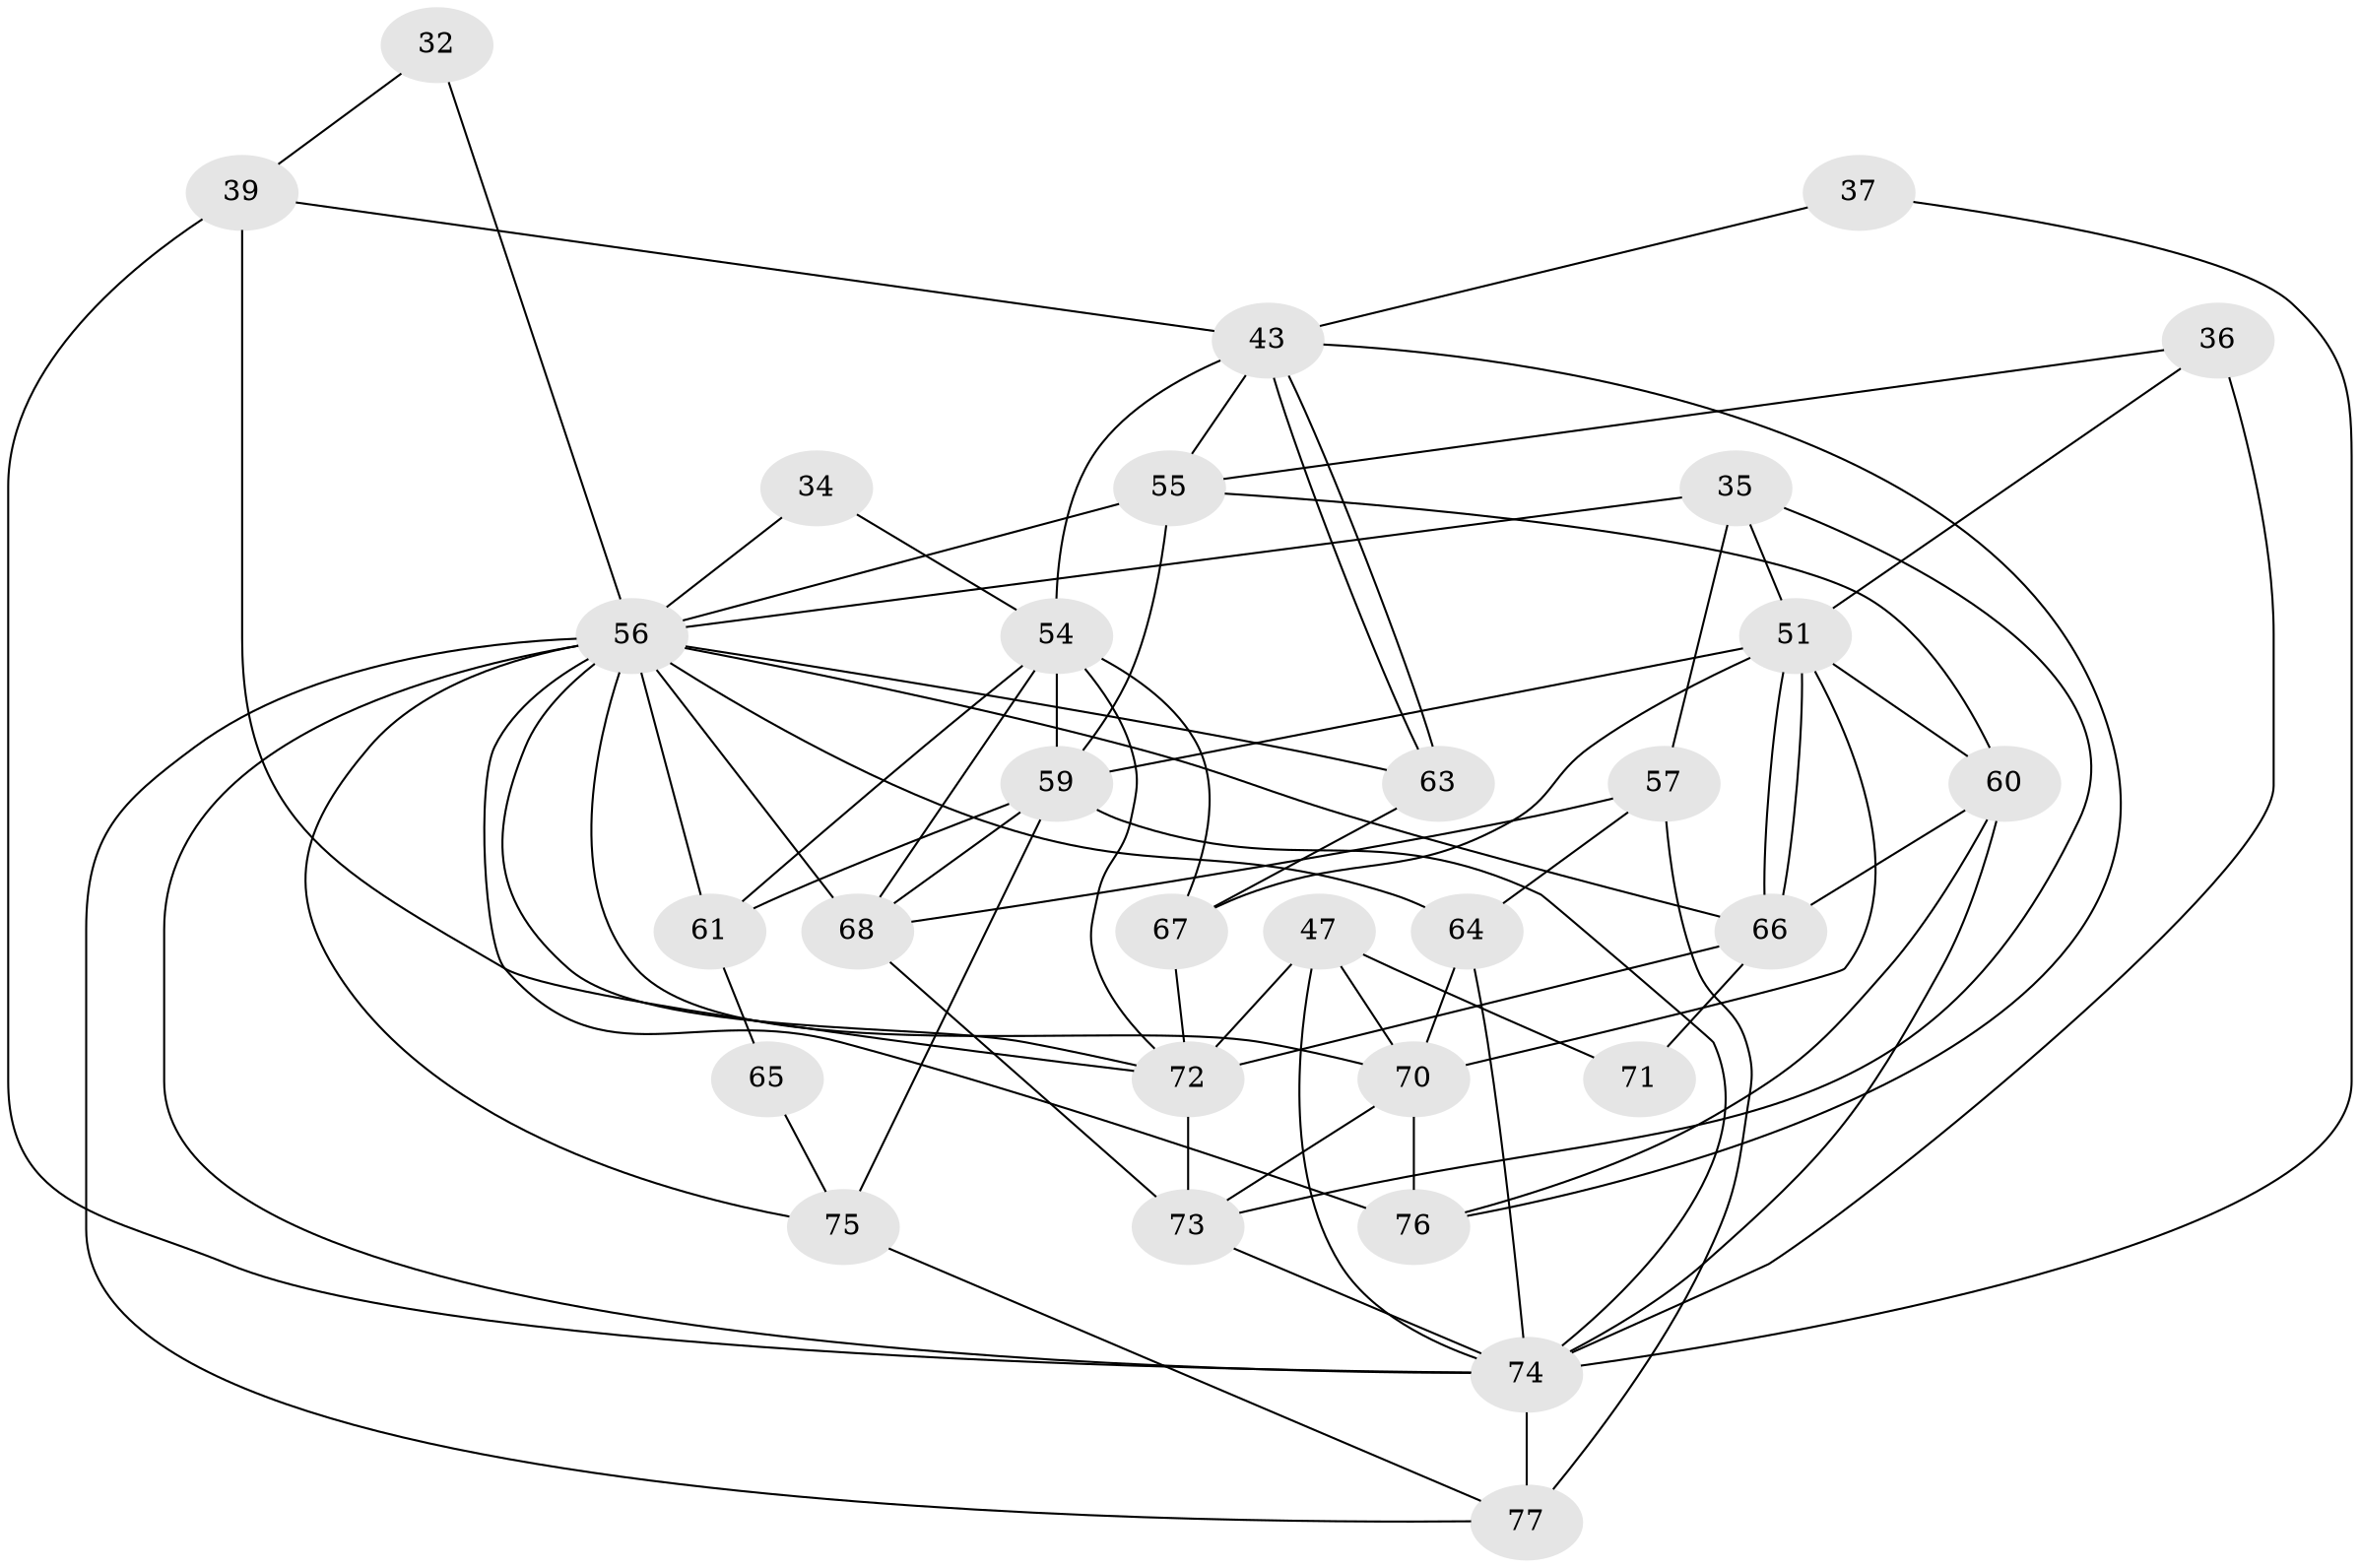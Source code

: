 // original degree distribution, {4: 0.24675324675324675, 5: 0.16883116883116883, 7: 0.03896103896103896, 2: 0.18181818181818182, 3: 0.23376623376623376, 6: 0.1038961038961039, 8: 0.025974025974025976}
// Generated by graph-tools (version 1.1) at 2025/54/03/04/25 21:54:16]
// undirected, 30 vertices, 75 edges
graph export_dot {
graph [start="1"]
  node [color=gray90,style=filled];
  32;
  34;
  35 [super="+12"];
  36;
  37;
  39;
  43;
  47;
  51 [super="+46"];
  54 [super="+48"];
  55 [super="+49+29"];
  56 [super="+26+38+50"];
  57;
  59 [super="+17+23"];
  60 [super="+9"];
  61;
  63;
  64 [super="+33"];
  65;
  66 [super="+52"];
  67 [super="+22"];
  68 [super="+58"];
  70 [super="+7"];
  71;
  72 [super="+62+40"];
  73 [super="+45"];
  74 [super="+27+69"];
  75;
  76 [super="+41"];
  77 [super="+53"];
  32 -- 39;
  32 -- 56;
  34 -- 56;
  34 -- 54;
  35 -- 73;
  35 -- 51;
  35 -- 57;
  35 -- 56;
  36 -- 51;
  36 -- 74 [weight=2];
  36 -- 55;
  37 -- 43;
  37 -- 74;
  39 -- 43;
  39 -- 72 [weight=2];
  39 -- 74;
  43 -- 63;
  43 -- 63;
  43 -- 76;
  43 -- 55 [weight=2];
  43 -- 54;
  47 -- 70;
  47 -- 71;
  47 -- 72 [weight=2];
  47 -- 74;
  51 -- 66;
  51 -- 66;
  51 -- 70;
  51 -- 60 [weight=2];
  51 -- 59;
  51 -- 67;
  54 -- 72 [weight=2];
  54 -- 59 [weight=2];
  54 -- 67;
  54 -- 68;
  54 -- 61;
  55 -- 56 [weight=4];
  55 -- 59 [weight=2];
  55 -- 60;
  56 -- 70 [weight=2];
  56 -- 66 [weight=4];
  56 -- 61 [weight=2];
  56 -- 74 [weight=4];
  56 -- 72 [weight=2];
  56 -- 75 [weight=3];
  56 -- 76;
  56 -- 64;
  56 -- 68;
  56 -- 77;
  56 -- 63;
  57 -- 68 [weight=2];
  57 -- 77 [weight=2];
  57 -- 64;
  59 -- 75 [weight=3];
  59 -- 68;
  59 -- 61;
  59 -- 74 [weight=2];
  60 -- 76;
  60 -- 74 [weight=2];
  60 -- 66;
  61 -- 65;
  63 -- 67;
  64 -- 70 [weight=2];
  64 -- 74 [weight=2];
  65 -- 75;
  66 -- 71;
  66 -- 72;
  67 -- 72;
  68 -- 73;
  70 -- 73 [weight=2];
  70 -- 76;
  72 -- 73 [weight=2];
  73 -- 74;
  74 -- 77;
  75 -- 77;
}
